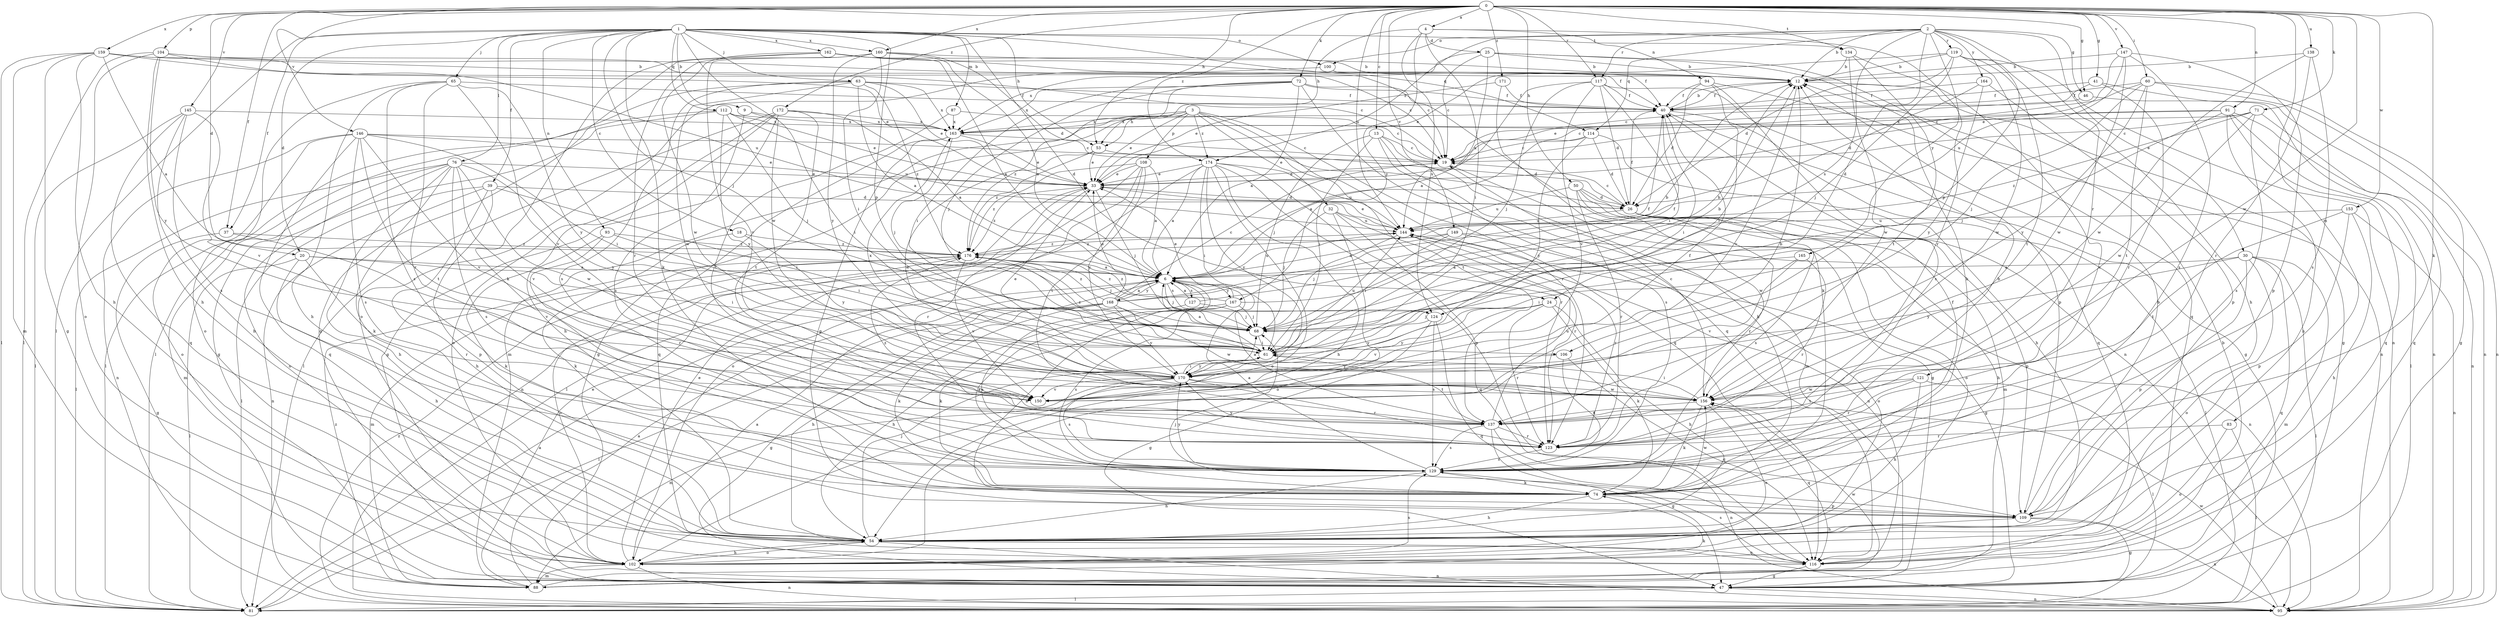strict digraph  {
0;
1;
2;
3;
4;
6;
9;
12;
13;
18;
19;
20;
24;
25;
26;
30;
32;
33;
37;
39;
40;
41;
46;
47;
50;
53;
54;
60;
61;
63;
65;
68;
71;
72;
74;
76;
81;
83;
87;
88;
91;
93;
94;
95;
100;
102;
104;
106;
108;
109;
112;
114;
116;
117;
119;
121;
123;
124;
127;
129;
134;
137;
138;
144;
145;
146;
147;
149;
150;
153;
156;
159;
160;
162;
163;
164;
165;
167;
168;
170;
171;
172;
174;
176;
0 -> 4  [label=a];
0 -> 13  [label=c];
0 -> 20  [label=d];
0 -> 37  [label=f];
0 -> 41  [label=g];
0 -> 46  [label=g];
0 -> 50  [label=h];
0 -> 53  [label=h];
0 -> 60  [label=i];
0 -> 71  [label=k];
0 -> 72  [label=k];
0 -> 74  [label=k];
0 -> 83  [label=m];
0 -> 91  [label=n];
0 -> 104  [label=p];
0 -> 117  [label=r];
0 -> 134  [label=t];
0 -> 138  [label=u];
0 -> 144  [label=u];
0 -> 145  [label=v];
0 -> 146  [label=v];
0 -> 147  [label=v];
0 -> 149  [label=v];
0 -> 153  [label=w];
0 -> 156  [label=w];
0 -> 159  [label=x];
0 -> 160  [label=x];
0 -> 171  [label=z];
0 -> 172  [label=z];
0 -> 174  [label=z];
1 -> 9  [label=b];
1 -> 18  [label=c];
1 -> 20  [label=d];
1 -> 24  [label=d];
1 -> 37  [label=f];
1 -> 39  [label=f];
1 -> 53  [label=h];
1 -> 63  [label=j];
1 -> 65  [label=j];
1 -> 68  [label=j];
1 -> 74  [label=k];
1 -> 76  [label=l];
1 -> 81  [label=l];
1 -> 87  [label=m];
1 -> 93  [label=n];
1 -> 100  [label=o];
1 -> 106  [label=p];
1 -> 112  [label=q];
1 -> 114  [label=q];
1 -> 134  [label=t];
1 -> 156  [label=w];
1 -> 160  [label=x];
1 -> 162  [label=x];
2 -> 12  [label=b];
2 -> 24  [label=d];
2 -> 30  [label=e];
2 -> 46  [label=g];
2 -> 100  [label=o];
2 -> 106  [label=p];
2 -> 114  [label=q];
2 -> 117  [label=r];
2 -> 119  [label=r];
2 -> 121  [label=r];
2 -> 124  [label=s];
2 -> 164  [label=y];
2 -> 165  [label=y];
2 -> 174  [label=z];
3 -> 32  [label=e];
3 -> 33  [label=e];
3 -> 47  [label=g];
3 -> 53  [label=h];
3 -> 88  [label=m];
3 -> 108  [label=p];
3 -> 116  [label=q];
3 -> 123  [label=r];
3 -> 137  [label=t];
3 -> 163  [label=x];
3 -> 174  [label=z];
4 -> 25  [label=d];
4 -> 53  [label=h];
4 -> 61  [label=i];
4 -> 94  [label=n];
4 -> 123  [label=r];
4 -> 124  [label=s];
4 -> 167  [label=y];
6 -> 68  [label=j];
6 -> 124  [label=s];
6 -> 127  [label=s];
6 -> 144  [label=u];
6 -> 167  [label=y];
6 -> 168  [label=y];
9 -> 61  [label=i];
9 -> 129  [label=s];
9 -> 163  [label=x];
12 -> 40  [label=f];
12 -> 47  [label=g];
12 -> 150  [label=v];
13 -> 19  [label=c];
13 -> 61  [label=i];
13 -> 68  [label=j];
13 -> 74  [label=k];
13 -> 88  [label=m];
13 -> 129  [label=s];
18 -> 74  [label=k];
18 -> 170  [label=y];
18 -> 176  [label=z];
19 -> 33  [label=e];
19 -> 47  [label=g];
20 -> 6  [label=a];
20 -> 54  [label=h];
20 -> 61  [label=i];
20 -> 81  [label=l];
20 -> 123  [label=r];
24 -> 54  [label=h];
24 -> 68  [label=j];
24 -> 74  [label=k];
24 -> 123  [label=r];
24 -> 150  [label=v];
24 -> 170  [label=y];
25 -> 12  [label=b];
25 -> 19  [label=c];
25 -> 74  [label=k];
25 -> 116  [label=q];
25 -> 144  [label=u];
25 -> 163  [label=x];
26 -> 19  [label=c];
26 -> 40  [label=f];
26 -> 54  [label=h];
26 -> 81  [label=l];
26 -> 109  [label=p];
26 -> 123  [label=r];
26 -> 129  [label=s];
26 -> 144  [label=u];
30 -> 6  [label=a];
30 -> 81  [label=l];
30 -> 88  [label=m];
30 -> 102  [label=o];
30 -> 109  [label=p];
30 -> 116  [label=q];
30 -> 170  [label=y];
32 -> 68  [label=j];
32 -> 102  [label=o];
32 -> 116  [label=q];
32 -> 123  [label=r];
32 -> 144  [label=u];
33 -> 26  [label=d];
33 -> 68  [label=j];
33 -> 123  [label=r];
33 -> 176  [label=z];
37 -> 47  [label=g];
37 -> 150  [label=v];
37 -> 176  [label=z];
39 -> 26  [label=d];
39 -> 54  [label=h];
39 -> 61  [label=i];
39 -> 81  [label=l];
39 -> 95  [label=n];
39 -> 109  [label=p];
40 -> 12  [label=b];
40 -> 47  [label=g];
40 -> 61  [label=i];
40 -> 116  [label=q];
40 -> 163  [label=x];
41 -> 19  [label=c];
41 -> 40  [label=f];
41 -> 95  [label=n];
41 -> 123  [label=r];
46 -> 33  [label=e];
46 -> 95  [label=n];
47 -> 81  [label=l];
47 -> 95  [label=n];
50 -> 26  [label=d];
50 -> 88  [label=m];
50 -> 102  [label=o];
50 -> 123  [label=r];
50 -> 144  [label=u];
50 -> 156  [label=w];
53 -> 26  [label=d];
53 -> 33  [label=e];
53 -> 156  [label=w];
53 -> 176  [label=z];
54 -> 68  [label=j];
54 -> 95  [label=n];
54 -> 102  [label=o];
54 -> 116  [label=q];
60 -> 19  [label=c];
60 -> 40  [label=f];
60 -> 47  [label=g];
60 -> 68  [label=j];
60 -> 95  [label=n];
60 -> 137  [label=t];
60 -> 170  [label=y];
61 -> 6  [label=a];
61 -> 137  [label=t];
61 -> 144  [label=u];
61 -> 170  [label=y];
61 -> 176  [label=z];
63 -> 6  [label=a];
63 -> 33  [label=e];
63 -> 40  [label=f];
63 -> 81  [label=l];
63 -> 129  [label=s];
63 -> 156  [label=w];
63 -> 163  [label=x];
63 -> 176  [label=z];
65 -> 40  [label=f];
65 -> 54  [label=h];
65 -> 102  [label=o];
65 -> 123  [label=r];
65 -> 129  [label=s];
65 -> 150  [label=v];
65 -> 170  [label=y];
68 -> 12  [label=b];
68 -> 61  [label=i];
71 -> 19  [label=c];
71 -> 116  [label=q];
71 -> 129  [label=s];
71 -> 156  [label=w];
71 -> 163  [label=x];
71 -> 176  [label=z];
72 -> 6  [label=a];
72 -> 40  [label=f];
72 -> 61  [label=i];
72 -> 68  [label=j];
72 -> 95  [label=n];
72 -> 116  [label=q];
72 -> 163  [label=x];
72 -> 176  [label=z];
74 -> 6  [label=a];
74 -> 40  [label=f];
74 -> 54  [label=h];
74 -> 109  [label=p];
74 -> 156  [label=w];
76 -> 33  [label=e];
76 -> 54  [label=h];
76 -> 74  [label=k];
76 -> 81  [label=l];
76 -> 88  [label=m];
76 -> 102  [label=o];
76 -> 129  [label=s];
76 -> 150  [label=v];
76 -> 156  [label=w];
76 -> 170  [label=y];
81 -> 6  [label=a];
83 -> 81  [label=l];
83 -> 102  [label=o];
83 -> 123  [label=r];
87 -> 19  [label=c];
87 -> 137  [label=t];
87 -> 163  [label=x];
88 -> 6  [label=a];
88 -> 12  [label=b];
88 -> 33  [label=e];
88 -> 74  [label=k];
88 -> 156  [label=w];
88 -> 176  [label=z];
91 -> 19  [label=c];
91 -> 54  [label=h];
91 -> 68  [label=j];
91 -> 81  [label=l];
91 -> 95  [label=n];
91 -> 116  [label=q];
91 -> 163  [label=x];
93 -> 61  [label=i];
93 -> 74  [label=k];
93 -> 123  [label=r];
93 -> 176  [label=z];
94 -> 26  [label=d];
94 -> 40  [label=f];
94 -> 61  [label=i];
94 -> 95  [label=n];
94 -> 129  [label=s];
95 -> 156  [label=w];
95 -> 176  [label=z];
100 -> 40  [label=f];
100 -> 102  [label=o];
102 -> 6  [label=a];
102 -> 33  [label=e];
102 -> 54  [label=h];
102 -> 88  [label=m];
102 -> 95  [label=n];
102 -> 129  [label=s];
104 -> 12  [label=b];
104 -> 19  [label=c];
104 -> 54  [label=h];
104 -> 81  [label=l];
104 -> 102  [label=o];
104 -> 144  [label=u];
104 -> 170  [label=y];
106 -> 116  [label=q];
106 -> 129  [label=s];
106 -> 170  [label=y];
108 -> 6  [label=a];
108 -> 33  [label=e];
108 -> 95  [label=n];
108 -> 102  [label=o];
108 -> 137  [label=t];
108 -> 170  [label=y];
108 -> 176  [label=z];
109 -> 6  [label=a];
109 -> 12  [label=b];
109 -> 47  [label=g];
109 -> 54  [label=h];
109 -> 68  [label=j];
109 -> 95  [label=n];
112 -> 33  [label=e];
112 -> 47  [label=g];
112 -> 68  [label=j];
112 -> 81  [label=l];
112 -> 144  [label=u];
112 -> 163  [label=x];
112 -> 170  [label=y];
114 -> 6  [label=a];
114 -> 19  [label=c];
114 -> 26  [label=d];
114 -> 54  [label=h];
114 -> 170  [label=y];
116 -> 47  [label=g];
116 -> 129  [label=s];
116 -> 144  [label=u];
117 -> 6  [label=a];
117 -> 26  [label=d];
117 -> 40  [label=f];
117 -> 61  [label=i];
117 -> 68  [label=j];
117 -> 109  [label=p];
117 -> 150  [label=v];
119 -> 12  [label=b];
119 -> 26  [label=d];
119 -> 33  [label=e];
119 -> 54  [label=h];
119 -> 68  [label=j];
119 -> 95  [label=n];
119 -> 137  [label=t];
119 -> 156  [label=w];
121 -> 54  [label=h];
121 -> 81  [label=l];
121 -> 123  [label=r];
121 -> 137  [label=t];
121 -> 156  [label=w];
123 -> 129  [label=s];
123 -> 170  [label=y];
124 -> 47  [label=g];
124 -> 116  [label=q];
124 -> 129  [label=s];
124 -> 170  [label=y];
124 -> 176  [label=z];
127 -> 6  [label=a];
127 -> 40  [label=f];
127 -> 68  [label=j];
127 -> 129  [label=s];
129 -> 6  [label=a];
129 -> 12  [label=b];
129 -> 54  [label=h];
129 -> 74  [label=k];
129 -> 170  [label=y];
134 -> 12  [label=b];
134 -> 129  [label=s];
134 -> 137  [label=t];
134 -> 156  [label=w];
137 -> 6  [label=a];
137 -> 47  [label=g];
137 -> 95  [label=n];
137 -> 123  [label=r];
137 -> 129  [label=s];
137 -> 144  [label=u];
137 -> 176  [label=z];
138 -> 12  [label=b];
138 -> 123  [label=r];
138 -> 129  [label=s];
138 -> 156  [label=w];
144 -> 33  [label=e];
144 -> 47  [label=g];
144 -> 68  [label=j];
144 -> 123  [label=r];
144 -> 176  [label=z];
145 -> 54  [label=h];
145 -> 81  [label=l];
145 -> 116  [label=q];
145 -> 129  [label=s];
145 -> 150  [label=v];
145 -> 163  [label=x];
146 -> 19  [label=c];
146 -> 33  [label=e];
146 -> 61  [label=i];
146 -> 95  [label=n];
146 -> 102  [label=o];
146 -> 116  [label=q];
146 -> 129  [label=s];
146 -> 137  [label=t];
146 -> 150  [label=v];
147 -> 12  [label=b];
147 -> 33  [label=e];
147 -> 109  [label=p];
147 -> 129  [label=s];
147 -> 144  [label=u];
147 -> 156  [label=w];
149 -> 6  [label=a];
149 -> 61  [label=i];
149 -> 95  [label=n];
149 -> 102  [label=o];
149 -> 176  [label=z];
150 -> 12  [label=b];
150 -> 40  [label=f];
153 -> 54  [label=h];
153 -> 95  [label=n];
153 -> 109  [label=p];
153 -> 137  [label=t];
153 -> 144  [label=u];
156 -> 19  [label=c];
156 -> 61  [label=i];
156 -> 74  [label=k];
156 -> 102  [label=o];
156 -> 116  [label=q];
156 -> 137  [label=t];
159 -> 6  [label=a];
159 -> 12  [label=b];
159 -> 19  [label=c];
159 -> 33  [label=e];
159 -> 47  [label=g];
159 -> 54  [label=h];
159 -> 81  [label=l];
159 -> 88  [label=m];
160 -> 6  [label=a];
160 -> 12  [label=b];
160 -> 26  [label=d];
160 -> 47  [label=g];
160 -> 61  [label=i];
160 -> 150  [label=v];
160 -> 170  [label=y];
162 -> 6  [label=a];
162 -> 12  [label=b];
162 -> 19  [label=c];
162 -> 40  [label=f];
162 -> 74  [label=k];
162 -> 123  [label=r];
162 -> 156  [label=w];
163 -> 19  [label=c];
163 -> 33  [label=e];
163 -> 68  [label=j];
163 -> 109  [label=p];
163 -> 116  [label=q];
164 -> 26  [label=d];
164 -> 40  [label=f];
164 -> 109  [label=p];
164 -> 170  [label=y];
165 -> 6  [label=a];
165 -> 61  [label=i];
165 -> 123  [label=r];
165 -> 150  [label=v];
167 -> 12  [label=b];
167 -> 33  [label=e];
167 -> 54  [label=h];
167 -> 68  [label=j];
167 -> 74  [label=k];
167 -> 129  [label=s];
167 -> 176  [label=z];
168 -> 6  [label=a];
168 -> 12  [label=b];
168 -> 19  [label=c];
168 -> 33  [label=e];
168 -> 40  [label=f];
168 -> 47  [label=g];
168 -> 54  [label=h];
168 -> 74  [label=k];
168 -> 81  [label=l];
168 -> 156  [label=w];
168 -> 170  [label=y];
168 -> 176  [label=z];
170 -> 33  [label=e];
170 -> 61  [label=i];
170 -> 88  [label=m];
170 -> 123  [label=r];
170 -> 129  [label=s];
170 -> 150  [label=v];
170 -> 156  [label=w];
170 -> 163  [label=x];
171 -> 33  [label=e];
171 -> 40  [label=f];
171 -> 74  [label=k];
172 -> 6  [label=a];
172 -> 47  [label=g];
172 -> 54  [label=h];
172 -> 81  [label=l];
172 -> 102  [label=o];
172 -> 137  [label=t];
172 -> 163  [label=x];
174 -> 6  [label=a];
174 -> 33  [label=e];
174 -> 54  [label=h];
174 -> 61  [label=i];
174 -> 81  [label=l];
174 -> 102  [label=o];
174 -> 109  [label=p];
174 -> 123  [label=r];
174 -> 144  [label=u];
174 -> 170  [label=y];
176 -> 6  [label=a];
176 -> 68  [label=j];
176 -> 88  [label=m];
176 -> 102  [label=o];
176 -> 150  [label=v];
}
